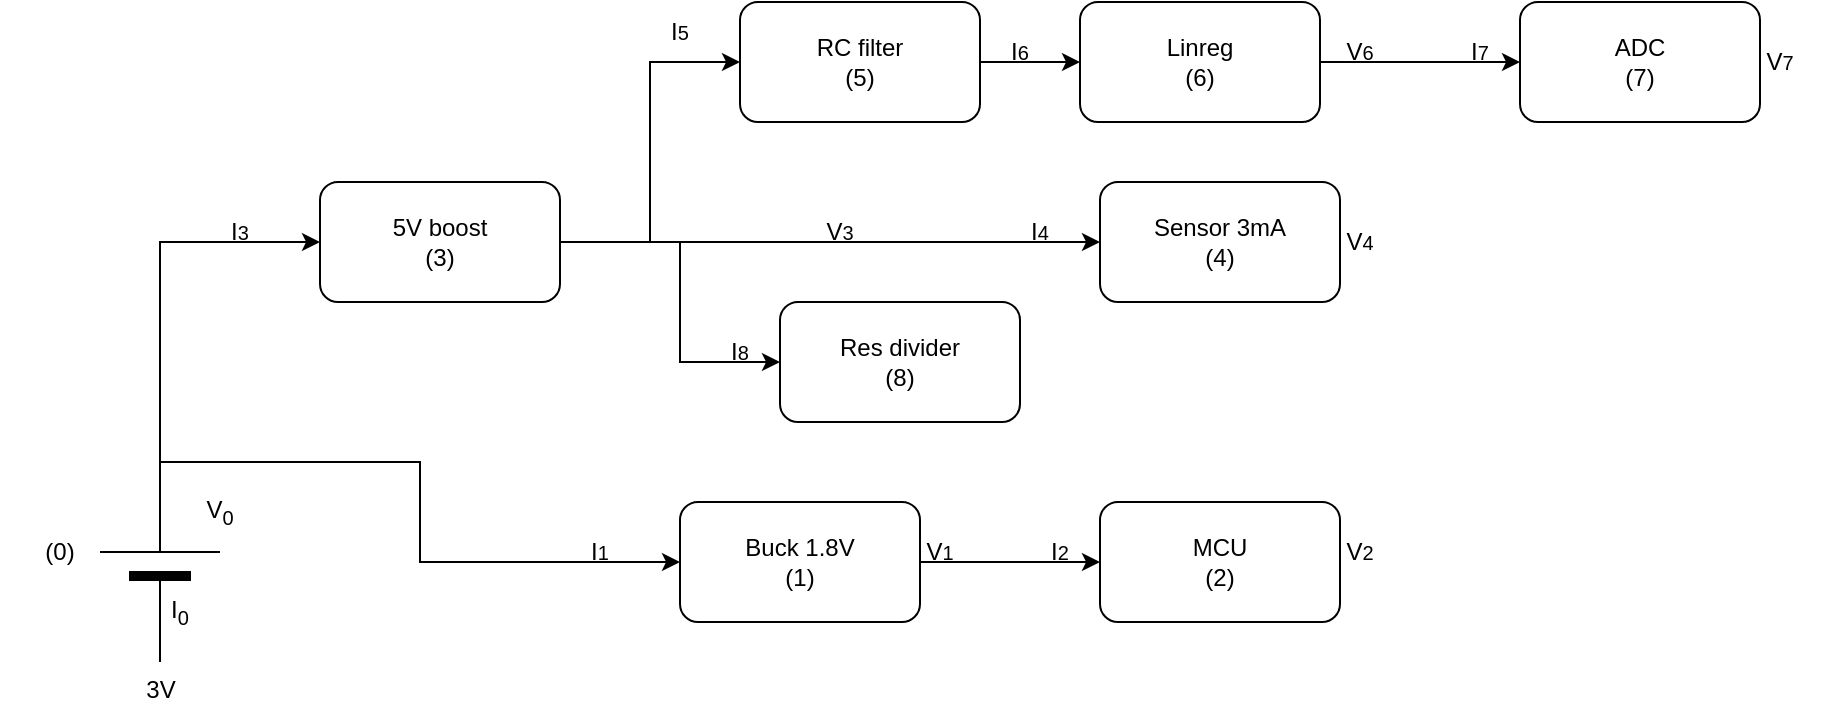 <mxfile version="23.0.2" type="device">
  <diagram name="Page-1" id="7e0a89b8-554c-2b80-1dc8-d5c74ca68de4">
    <mxGraphModel dx="1098" dy="597" grid="1" gridSize="10" guides="1" tooltips="1" connect="1" arrows="1" fold="1" page="1" pageScale="1" pageWidth="1100" pageHeight="850" background="none" math="0" shadow="0">
      <root>
        <mxCell id="0" />
        <mxCell id="1" parent="0" />
        <mxCell id="5VnxXq-jSa72qacIvuh0-2" value="3V" style="verticalLabelPosition=bottom;shadow=0;dashed=0;align=center;fillColor=strokeColor;html=1;verticalAlign=top;strokeWidth=1;shape=mxgraph.electrical.miscellaneous.monocell_battery;direction=north;" parent="1" vertex="1">
          <mxGeometry x="140" y="300" width="60" height="100" as="geometry" />
        </mxCell>
        <mxCell id="5VnxXq-jSa72qacIvuh0-12" style="edgeStyle=orthogonalEdgeStyle;rounded=0;orthogonalLoop=1;jettySize=auto;html=1;exitX=1;exitY=0.5;exitDx=0;exitDy=0;" parent="1" source="5VnxXq-jSa72qacIvuh0-3" target="5VnxXq-jSa72qacIvuh0-9" edge="1">
          <mxGeometry relative="1" as="geometry" />
        </mxCell>
        <mxCell id="5VnxXq-jSa72qacIvuh0-3" value="Buck 1.8V&lt;br&gt;(1)" style="rounded=1;whiteSpace=wrap;html=1;" parent="1" vertex="1">
          <mxGeometry x="430" y="320" width="120" height="60" as="geometry" />
        </mxCell>
        <mxCell id="5VnxXq-jSa72qacIvuh0-6" value="" style="endArrow=classic;html=1;rounded=0;exitX=1;exitY=0.5;exitDx=0;exitDy=0;exitPerimeter=0;entryX=0;entryY=0.5;entryDx=0;entryDy=0;" parent="1" source="5VnxXq-jSa72qacIvuh0-2" target="5VnxXq-jSa72qacIvuh0-3" edge="1">
          <mxGeometry width="50" height="50" relative="1" as="geometry">
            <mxPoint x="520" y="440" as="sourcePoint" />
            <mxPoint x="570" y="390" as="targetPoint" />
            <Array as="points">
              <mxPoint x="300" y="300" />
              <mxPoint x="300" y="350" />
            </Array>
          </mxGeometry>
        </mxCell>
        <mxCell id="5VnxXq-jSa72qacIvuh0-11" style="edgeStyle=orthogonalEdgeStyle;rounded=0;orthogonalLoop=1;jettySize=auto;html=1;exitX=1;exitY=0.5;exitDx=0;exitDy=0;entryX=0;entryY=0.5;entryDx=0;entryDy=0;" parent="1" source="5VnxXq-jSa72qacIvuh0-7" target="5VnxXq-jSa72qacIvuh0-10" edge="1">
          <mxGeometry relative="1" as="geometry" />
        </mxCell>
        <mxCell id="6hvNj2HDraOlzzgojFOX-3" style="edgeStyle=orthogonalEdgeStyle;rounded=0;orthogonalLoop=1;jettySize=auto;html=1;exitX=1;exitY=0.5;exitDx=0;exitDy=0;entryX=0;entryY=0.5;entryDx=0;entryDy=0;" parent="1" source="5VnxXq-jSa72qacIvuh0-7" target="-9V9hBB2XFLB6apKrfxP-1" edge="1">
          <mxGeometry relative="1" as="geometry">
            <mxPoint x="440" y="140" as="targetPoint" />
          </mxGeometry>
        </mxCell>
        <mxCell id="5VnxXq-jSa72qacIvuh0-7" value="5V boost&lt;br&gt;(3)" style="rounded=1;whiteSpace=wrap;html=1;" parent="1" vertex="1">
          <mxGeometry x="250" y="160" width="120" height="60" as="geometry" />
        </mxCell>
        <mxCell id="5VnxXq-jSa72qacIvuh0-8" value="" style="endArrow=classic;html=1;rounded=0;entryX=0;entryY=0.5;entryDx=0;entryDy=0;exitX=1;exitY=0.5;exitDx=0;exitDy=0;exitPerimeter=0;" parent="1" source="5VnxXq-jSa72qacIvuh0-2" target="5VnxXq-jSa72qacIvuh0-7" edge="1">
          <mxGeometry width="50" height="50" relative="1" as="geometry">
            <mxPoint x="520" y="440" as="sourcePoint" />
            <mxPoint x="570" y="390" as="targetPoint" />
            <Array as="points">
              <mxPoint x="170" y="190" />
            </Array>
          </mxGeometry>
        </mxCell>
        <mxCell id="5VnxXq-jSa72qacIvuh0-9" value="MCU&lt;br&gt;(2)" style="rounded=1;whiteSpace=wrap;html=1;" parent="1" vertex="1">
          <mxGeometry x="640" y="320" width="120" height="60" as="geometry" />
        </mxCell>
        <mxCell id="5VnxXq-jSa72qacIvuh0-10" value="Sensor 3mA &lt;br&gt;(4)" style="rounded=1;whiteSpace=wrap;html=1;" parent="1" vertex="1">
          <mxGeometry x="640" y="160" width="120" height="60" as="geometry" />
        </mxCell>
        <mxCell id="-9V9hBB2XFLB6apKrfxP-1" value="RC filter&lt;br&gt;(5)" style="rounded=1;whiteSpace=wrap;html=1;" parent="1" vertex="1">
          <mxGeometry x="460" y="70" width="120" height="60" as="geometry" />
        </mxCell>
        <mxCell id="-9V9hBB2XFLB6apKrfxP-3" value="(0)" style="text;html=1;strokeColor=none;fillColor=none;align=center;verticalAlign=middle;whiteSpace=wrap;rounded=0;" parent="1" vertex="1">
          <mxGeometry x="90" y="330" width="60" height="30" as="geometry" />
        </mxCell>
        <mxCell id="-9V9hBB2XFLB6apKrfxP-4" value="V&lt;sub&gt;0&lt;/sub&gt;" style="text;html=1;strokeColor=none;fillColor=none;align=center;verticalAlign=middle;whiteSpace=wrap;rounded=0;" parent="1" vertex="1">
          <mxGeometry x="170" y="310" width="60" height="30" as="geometry" />
        </mxCell>
        <mxCell id="-9V9hBB2XFLB6apKrfxP-6" value="V&lt;span style=&quot;font-size: 10px;&quot;&gt;1&lt;/span&gt;" style="text;html=1;strokeColor=none;fillColor=none;align=center;verticalAlign=middle;whiteSpace=wrap;rounded=0;" parent="1" vertex="1">
          <mxGeometry x="530" y="330" width="60" height="30" as="geometry" />
        </mxCell>
        <mxCell id="-9V9hBB2XFLB6apKrfxP-9" value="V&lt;span style=&quot;font-size: 10px;&quot;&gt;2&lt;/span&gt;" style="text;html=1;strokeColor=none;fillColor=none;align=center;verticalAlign=middle;whiteSpace=wrap;rounded=0;" parent="1" vertex="1">
          <mxGeometry x="740" y="330" width="60" height="30" as="geometry" />
        </mxCell>
        <mxCell id="-9V9hBB2XFLB6apKrfxP-10" value="V&lt;span style=&quot;font-size: 10px;&quot;&gt;3&lt;/span&gt;" style="text;html=1;strokeColor=none;fillColor=none;align=center;verticalAlign=middle;whiteSpace=wrap;rounded=0;" parent="1" vertex="1">
          <mxGeometry x="480" y="170" width="60" height="30" as="geometry" />
        </mxCell>
        <mxCell id="-9V9hBB2XFLB6apKrfxP-11" value="V&lt;span style=&quot;font-size: 10px;&quot;&gt;4&lt;/span&gt;" style="text;html=1;strokeColor=none;fillColor=none;align=center;verticalAlign=middle;whiteSpace=wrap;rounded=0;" parent="1" vertex="1">
          <mxGeometry x="740" y="175" width="60" height="30" as="geometry" />
        </mxCell>
        <mxCell id="-9V9hBB2XFLB6apKrfxP-12" value="I&lt;sub&gt;0&lt;/sub&gt;" style="text;html=1;strokeColor=none;fillColor=none;align=center;verticalAlign=middle;whiteSpace=wrap;rounded=0;" parent="1" vertex="1">
          <mxGeometry x="150" y="360" width="60" height="30" as="geometry" />
        </mxCell>
        <mxCell id="-9V9hBB2XFLB6apKrfxP-13" value="I&lt;span style=&quot;font-size: 10px;&quot;&gt;1&lt;/span&gt;" style="text;html=1;strokeColor=none;fillColor=none;align=center;verticalAlign=middle;whiteSpace=wrap;rounded=0;" parent="1" vertex="1">
          <mxGeometry x="360" y="330" width="60" height="30" as="geometry" />
        </mxCell>
        <mxCell id="-9V9hBB2XFLB6apKrfxP-15" value="I&lt;span style=&quot;font-size: 10px;&quot;&gt;3&lt;/span&gt;" style="text;html=1;strokeColor=none;fillColor=none;align=center;verticalAlign=middle;whiteSpace=wrap;rounded=0;" parent="1" vertex="1">
          <mxGeometry x="180" y="170" width="60" height="30" as="geometry" />
        </mxCell>
        <mxCell id="-9V9hBB2XFLB6apKrfxP-17" value="I&lt;span style=&quot;font-size: 10px;&quot;&gt;5&lt;/span&gt;" style="text;html=1;strokeColor=none;fillColor=none;align=center;verticalAlign=middle;whiteSpace=wrap;rounded=0;" parent="1" vertex="1">
          <mxGeometry x="400" y="70" width="60" height="30" as="geometry" />
        </mxCell>
        <mxCell id="-9V9hBB2XFLB6apKrfxP-18" value="I&lt;span style=&quot;font-size: 10px;&quot;&gt;2&lt;/span&gt;" style="text;html=1;strokeColor=none;fillColor=none;align=center;verticalAlign=middle;whiteSpace=wrap;rounded=0;" parent="1" vertex="1">
          <mxGeometry x="590" y="330" width="60" height="30" as="geometry" />
        </mxCell>
        <mxCell id="IPDYk8TGeTQSJG-qspTb-4" style="edgeStyle=orthogonalEdgeStyle;rounded=0;orthogonalLoop=1;jettySize=auto;html=1;exitX=1;exitY=0.5;exitDx=0;exitDy=0;entryX=0;entryY=0.5;entryDx=0;entryDy=0;" parent="1" source="IPDYk8TGeTQSJG-qspTb-1" target="IPDYk8TGeTQSJG-qspTb-3" edge="1">
          <mxGeometry relative="1" as="geometry" />
        </mxCell>
        <mxCell id="IPDYk8TGeTQSJG-qspTb-1" value="Linreg&lt;br&gt;(6)" style="rounded=1;whiteSpace=wrap;html=1;" parent="1" vertex="1">
          <mxGeometry x="630" y="70" width="120" height="60" as="geometry" />
        </mxCell>
        <mxCell id="IPDYk8TGeTQSJG-qspTb-3" value="ADC&lt;br&gt;(7)" style="rounded=1;whiteSpace=wrap;html=1;" parent="1" vertex="1">
          <mxGeometry x="850" y="70" width="120" height="60" as="geometry" />
        </mxCell>
        <mxCell id="IPDYk8TGeTQSJG-qspTb-5" value="I&lt;span style=&quot;font-size: 10px;&quot;&gt;6&lt;/span&gt;" style="text;html=1;strokeColor=none;fillColor=none;align=center;verticalAlign=middle;whiteSpace=wrap;rounded=0;" parent="1" vertex="1">
          <mxGeometry x="570" y="80" width="60" height="30" as="geometry" />
        </mxCell>
        <mxCell id="IPDYk8TGeTQSJG-qspTb-6" value="I&lt;span style=&quot;font-size: 10px;&quot;&gt;7&lt;/span&gt;" style="text;html=1;strokeColor=none;fillColor=none;align=center;verticalAlign=middle;whiteSpace=wrap;rounded=0;" parent="1" vertex="1">
          <mxGeometry x="800" y="80" width="60" height="30" as="geometry" />
        </mxCell>
        <mxCell id="IPDYk8TGeTQSJG-qspTb-7" value="V&lt;span style=&quot;font-size: 10px;&quot;&gt;6&lt;/span&gt;" style="text;html=1;strokeColor=none;fillColor=none;align=center;verticalAlign=middle;whiteSpace=wrap;rounded=0;" parent="1" vertex="1">
          <mxGeometry x="740" y="80" width="60" height="30" as="geometry" />
        </mxCell>
        <mxCell id="IPDYk8TGeTQSJG-qspTb-9" value="V&lt;span style=&quot;font-size: 10px;&quot;&gt;7&lt;/span&gt;" style="text;html=1;strokeColor=none;fillColor=none;align=center;verticalAlign=middle;whiteSpace=wrap;rounded=0;" parent="1" vertex="1">
          <mxGeometry x="950" y="85" width="60" height="30" as="geometry" />
        </mxCell>
        <mxCell id="6hvNj2HDraOlzzgojFOX-4" value="" style="endArrow=classic;html=1;rounded=0;exitX=1;exitY=0.5;exitDx=0;exitDy=0;entryX=0;entryY=0.5;entryDx=0;entryDy=0;" parent="1" source="-9V9hBB2XFLB6apKrfxP-1" target="IPDYk8TGeTQSJG-qspTb-1" edge="1">
          <mxGeometry width="50" height="50" relative="1" as="geometry">
            <mxPoint x="580" y="150" as="sourcePoint" />
            <mxPoint x="570" y="290" as="targetPoint" />
          </mxGeometry>
        </mxCell>
        <mxCell id="qG4OHad-hGlpwH5NqTCh-1" value="Res divider&lt;br&gt;(8)" style="rounded=1;whiteSpace=wrap;html=1;" vertex="1" parent="1">
          <mxGeometry x="480" y="220" width="120" height="60" as="geometry" />
        </mxCell>
        <mxCell id="qG4OHad-hGlpwH5NqTCh-2" value="" style="endArrow=classic;html=1;rounded=0;exitX=1;exitY=0.5;exitDx=0;exitDy=0;entryX=0;entryY=0.5;entryDx=0;entryDy=0;" edge="1" parent="1" source="5VnxXq-jSa72qacIvuh0-7" target="qG4OHad-hGlpwH5NqTCh-1">
          <mxGeometry width="50" height="50" relative="1" as="geometry">
            <mxPoint x="520" y="340" as="sourcePoint" />
            <mxPoint x="570" y="290" as="targetPoint" />
            <Array as="points">
              <mxPoint x="430" y="190" />
              <mxPoint x="430" y="250" />
            </Array>
          </mxGeometry>
        </mxCell>
        <mxCell id="qG4OHad-hGlpwH5NqTCh-3" value="I&lt;span style=&quot;font-size: 10px;&quot;&gt;8&lt;/span&gt;" style="text;html=1;strokeColor=none;fillColor=none;align=center;verticalAlign=middle;whiteSpace=wrap;rounded=0;" vertex="1" parent="1">
          <mxGeometry x="430" y="230" width="60" height="30" as="geometry" />
        </mxCell>
        <mxCell id="qG4OHad-hGlpwH5NqTCh-4" value="I&lt;span style=&quot;font-size: 10px;&quot;&gt;4&lt;/span&gt;" style="text;html=1;strokeColor=none;fillColor=none;align=center;verticalAlign=middle;whiteSpace=wrap;rounded=0;" vertex="1" parent="1">
          <mxGeometry x="580" y="170" width="60" height="30" as="geometry" />
        </mxCell>
      </root>
    </mxGraphModel>
  </diagram>
</mxfile>
